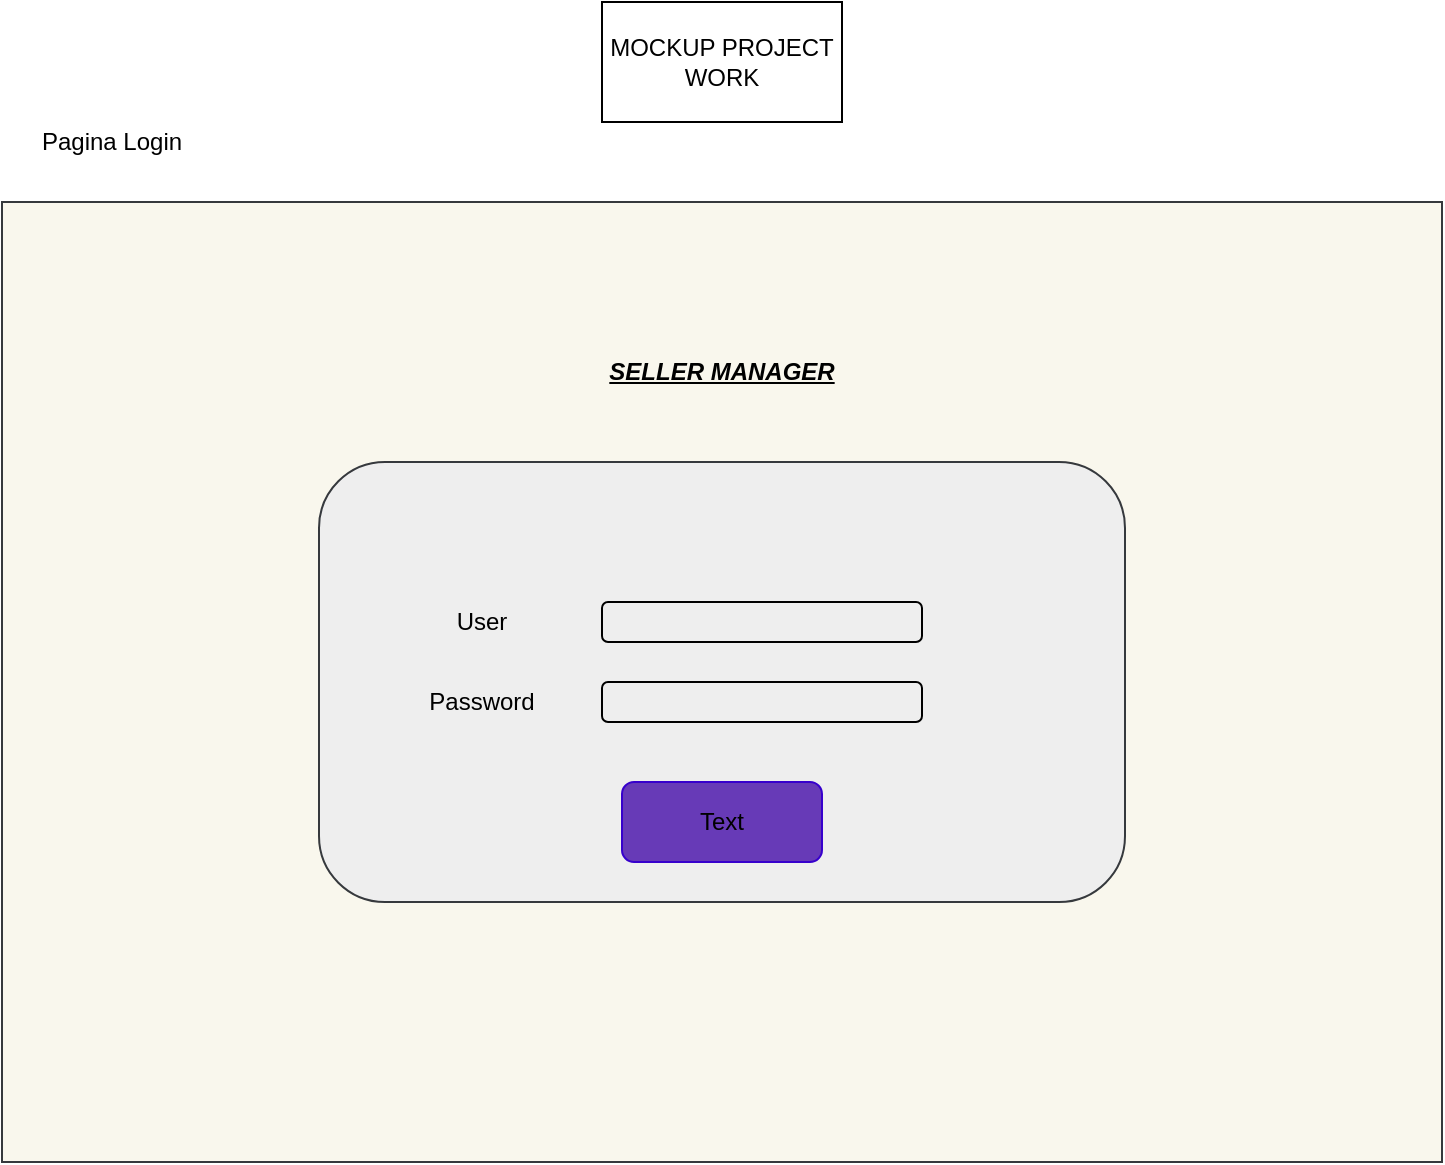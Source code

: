 <mxfile>
    <diagram id="YPqWnfyRoRXlLRTZDnB8" name="Login Page">
        <mxGraphModel dx="1028" dy="575" grid="1" gridSize="10" guides="1" tooltips="1" connect="1" arrows="1" fold="1" page="1" pageScale="1" pageWidth="827" pageHeight="1169" math="0" shadow="0">
            <root>
                <mxCell id="0"/>
                <mxCell id="1" parent="0"/>
                <mxCell id="VjneLrCZCu02enSG__NV-1" value="MOCKUP PROJECT WORK" style="rounded=0;whiteSpace=wrap;html=1;" parent="1" vertex="1">
                    <mxGeometry x="380" y="20" width="120" height="60" as="geometry"/>
                </mxCell>
                <mxCell id="2" value="" style="rounded=0;whiteSpace=wrap;html=1;fillColor=#f9f7ed;strokeColor=#36393d;" vertex="1" parent="1">
                    <mxGeometry x="80" y="120" width="720" height="480" as="geometry"/>
                </mxCell>
                <mxCell id="3" value="Pagina Login" style="text;html=1;strokeColor=none;fillColor=none;align=center;verticalAlign=middle;whiteSpace=wrap;rounded=0;" vertex="1" parent="1">
                    <mxGeometry x="80" y="80" width="110" height="20" as="geometry"/>
                </mxCell>
                <mxCell id="5" value="" style="rounded=1;whiteSpace=wrap;html=1;fillColor=#eeeeee;strokeColor=#36393d;" vertex="1" parent="1">
                    <mxGeometry x="238.5" y="250" width="403" height="220" as="geometry"/>
                </mxCell>
                <mxCell id="6" value="&lt;font color=&quot;#000000&quot;&gt;User&lt;/font&gt;" style="text;html=1;strokeColor=none;fillColor=none;align=center;verticalAlign=middle;whiteSpace=wrap;rounded=0;" vertex="1" parent="1">
                    <mxGeometry x="300" y="320" width="40" height="20" as="geometry"/>
                </mxCell>
                <mxCell id="7" value="&lt;font color=&quot;#000000&quot;&gt;Password&lt;/font&gt;" style="text;html=1;strokeColor=none;fillColor=none;align=center;verticalAlign=middle;whiteSpace=wrap;rounded=0;" vertex="1" parent="1">
                    <mxGeometry x="300" y="360" width="40" height="20" as="geometry"/>
                </mxCell>
                <mxCell id="8" value="" style="rounded=1;whiteSpace=wrap;html=1;fillColor=none;strokeColor=#000000;" vertex="1" parent="1">
                    <mxGeometry x="380" y="320" width="160" height="20" as="geometry"/>
                </mxCell>
                <mxCell id="9" value="" style="rounded=1;whiteSpace=wrap;html=1;fillColor=none;strokeColor=#000000;" vertex="1" parent="1">
                    <mxGeometry x="380" y="360" width="160" height="20" as="geometry"/>
                </mxCell>
                <mxCell id="12" value="" style="rounded=1;whiteSpace=wrap;html=1;fontColor=#ffffff;strokeColor=#3700CC;fillColor=#673ab7;" vertex="1" parent="1">
                    <mxGeometry x="390" y="410" width="100" height="40" as="geometry"/>
                </mxCell>
                <mxCell id="13" value="Text" style="text;html=1;strokeColor=none;align=center;verticalAlign=middle;whiteSpace=wrap;rounded=0;" vertex="1" parent="1">
                    <mxGeometry x="420" y="420" width="40" height="20" as="geometry"/>
                </mxCell>
                <mxCell id="14" value="&lt;font color=&quot;#000000&quot;&gt;SELLER MANAGER&lt;/font&gt;" style="text;html=1;align=center;verticalAlign=middle;whiteSpace=wrap;rounded=0;fontStyle=7" vertex="1" parent="1">
                    <mxGeometry x="362" y="180" width="156" height="50" as="geometry"/>
                </mxCell>
            </root>
        </mxGraphModel>
    </diagram>
    <diagram id="xMSeiBqnO-lB_xV9flw-" name="Orders">
        <mxGraphModel dx="1028" dy="575" grid="1" gridSize="10" guides="1" tooltips="1" connect="1" arrows="1" fold="1" page="1" pageScale="1" pageWidth="827" pageHeight="1169" math="0" shadow="0">
            <root>
                <mxCell id="YQB_zHDZ6jSN0RYZfsaA-0"/>
                <mxCell id="YQB_zHDZ6jSN0RYZfsaA-1" parent="YQB_zHDZ6jSN0RYZfsaA-0"/>
                <mxCell id="tujkHT3OPfZL1noUaYjn-0" value="MOCKUP PROJECT WORK" style="rounded=0;whiteSpace=wrap;html=1;" vertex="1" parent="YQB_zHDZ6jSN0RYZfsaA-1">
                    <mxGeometry x="380" y="20" width="120" height="60" as="geometry"/>
                </mxCell>
                <mxCell id="tujkHT3OPfZL1noUaYjn-1" value="" style="rounded=0;whiteSpace=wrap;html=1;fillColor=#f9f7ed;strokeColor=#36393d;" vertex="1" parent="YQB_zHDZ6jSN0RYZfsaA-1">
                    <mxGeometry x="80" y="120" width="720" height="480" as="geometry"/>
                </mxCell>
                <mxCell id="tujkHT3OPfZL1noUaYjn-2" value="Home" style="text;html=1;strokeColor=none;fillColor=none;align=center;verticalAlign=middle;whiteSpace=wrap;rounded=0;" vertex="1" parent="YQB_zHDZ6jSN0RYZfsaA-1">
                    <mxGeometry x="80" y="80" width="110" height="20" as="geometry"/>
                </mxCell>
                <mxCell id="tujkHT3OPfZL1noUaYjn-4" value="" style="rounded=0;whiteSpace=wrap;html=1;strokeColor=#f0f0f0;fontColor=#673AB7;fillColor=#673AB7;fontStyle=1" vertex="1" parent="YQB_zHDZ6jSN0RYZfsaA-1">
                    <mxGeometry x="80" y="120" width="720" height="60" as="geometry"/>
                </mxCell>
                <mxCell id="tujkHT3OPfZL1noUaYjn-9" value="Prodotti" style="text;html=1;strokeColor=none;fillColor=none;align=center;verticalAlign=middle;whiteSpace=wrap;rounded=0;fontColor=#FFFFFF;" vertex="1" parent="YQB_zHDZ6jSN0RYZfsaA-1">
                    <mxGeometry x="230" y="140" width="40" height="20" as="geometry"/>
                </mxCell>
                <mxCell id="tujkHT3OPfZL1noUaYjn-10" value="Ordini" style="text;html=1;fillColor=none;align=center;verticalAlign=top;whiteSpace=wrap;rounded=0;fontColor=#FFFFFF;" vertex="1" parent="YQB_zHDZ6jSN0RYZfsaA-1">
                    <mxGeometry x="115" y="140" width="40" height="20" as="geometry"/>
                </mxCell>
                <mxCell id="tujkHT3OPfZL1noUaYjn-13" value="Analisi Vendite" style="text;html=1;strokeColor=none;fillColor=none;align=center;verticalAlign=middle;whiteSpace=wrap;rounded=0;fontColor=#FFFFFF;" vertex="1" parent="YQB_zHDZ6jSN0RYZfsaA-1">
                    <mxGeometry x="314" y="140" width="100" height="20" as="geometry"/>
                </mxCell>
                <mxCell id="62RIO3Nur9uOPd1IdWnP-0" value="Ordini" style="text;html=1;strokeColor=none;fillColor=none;align=center;verticalAlign=middle;whiteSpace=wrap;rounded=0;fontSize=15;fontColor=#000000;" vertex="1" parent="YQB_zHDZ6jSN0RYZfsaA-1">
                    <mxGeometry x="140" y="190" width="40" height="20" as="geometry"/>
                </mxCell>
                <mxCell id="Jl-4ipr9ynpiLrEb6ug1-0" value="Acquisti" style="text;html=1;strokeColor=none;fillColor=none;align=center;verticalAlign=middle;whiteSpace=wrap;rounded=0;fontSize=15;fontColor=#FFFFFF;" vertex="1" parent="YQB_zHDZ6jSN0RYZfsaA-1">
                    <mxGeometry x="460" y="140" width="40" height="20" as="geometry"/>
                </mxCell>
                <mxCell id="wb-dWVz2PSro0mz4LsEC-0" value="" style="rounded=1;whiteSpace=wrap;html=1;strokeColor=#000000;strokeWidth=1;fillColor=#FFFFFF;fontSize=15;fontColor=#FFFFFF;" vertex="1" parent="YQB_zHDZ6jSN0RYZfsaA-1">
                    <mxGeometry x="130" y="250" width="630" height="80" as="geometry"/>
                </mxCell>
                <mxCell id="wb-dWVz2PSro0mz4LsEC-1" value="" style="rounded=0;whiteSpace=wrap;html=1;strokeColor=#000000;strokeWidth=1;fillColor=#FFFFFF;fontSize=15;fontColor=#FFFFFF;" vertex="1" parent="YQB_zHDZ6jSN0RYZfsaA-1">
                    <mxGeometry x="140" y="260" width="100" height="60" as="geometry"/>
                </mxCell>
                <mxCell id="wb-dWVz2PSro0mz4LsEC-2" value="" style="rounded=0;whiteSpace=wrap;html=1;strokeColor=#000000;strokeWidth=1;fillColor=#FFFFFF;fontSize=15;fontColor=#FFFFFF;" vertex="1" parent="YQB_zHDZ6jSN0RYZfsaA-1">
                    <mxGeometry x="260" y="260" width="400" height="60" as="geometry"/>
                </mxCell>
                <mxCell id="wb-dWVz2PSro0mz4LsEC-3" value="" style="rounded=0;whiteSpace=wrap;html=1;strokeColor=#000000;strokeWidth=1;fillColor=#FFFFFF;fontSize=15;fontColor=#FFFFFF;" vertex="1" parent="YQB_zHDZ6jSN0RYZfsaA-1">
                    <mxGeometry x="670" y="275" width="30" height="30" as="geometry"/>
                </mxCell>
                <mxCell id="wb-dWVz2PSro0mz4LsEC-4" value="" style="rounded=0;whiteSpace=wrap;html=1;strokeColor=#000000;strokeWidth=1;fillColor=#FFFFFF;fontSize=15;fontColor=#FFFFFF;" vertex="1" parent="YQB_zHDZ6jSN0RYZfsaA-1">
                    <mxGeometry x="710" y="270" width="50" height="40" as="geometry"/>
                </mxCell>
                <mxCell id="wb-dWVz2PSro0mz4LsEC-5" value="" style="rounded=1;whiteSpace=wrap;html=1;strokeColor=#000000;strokeWidth=1;fillColor=#FFFFFF;fontSize=15;fontColor=#FFFFFF;" vertex="1" parent="YQB_zHDZ6jSN0RYZfsaA-1">
                    <mxGeometry x="130" y="350" width="630" height="80" as="geometry"/>
                </mxCell>
                <mxCell id="wb-dWVz2PSro0mz4LsEC-6" value="" style="rounded=0;whiteSpace=wrap;html=1;strokeColor=#000000;strokeWidth=1;fillColor=#FFFFFF;fontSize=15;fontColor=#FFFFFF;" vertex="1" parent="YQB_zHDZ6jSN0RYZfsaA-1">
                    <mxGeometry x="140" y="360" width="100" height="60" as="geometry"/>
                </mxCell>
                <mxCell id="wb-dWVz2PSro0mz4LsEC-7" value="" style="rounded=0;whiteSpace=wrap;html=1;strokeColor=#000000;strokeWidth=1;fillColor=#FFFFFF;fontSize=15;fontColor=#FFFFFF;" vertex="1" parent="YQB_zHDZ6jSN0RYZfsaA-1">
                    <mxGeometry x="260" y="360" width="400" height="60" as="geometry"/>
                </mxCell>
                <mxCell id="wb-dWVz2PSro0mz4LsEC-8" value="" style="rounded=0;whiteSpace=wrap;html=1;strokeColor=#000000;strokeWidth=1;fillColor=#FFFFFF;fontSize=15;fontColor=#FFFFFF;" vertex="1" parent="YQB_zHDZ6jSN0RYZfsaA-1">
                    <mxGeometry x="670" y="375" width="30" height="30" as="geometry"/>
                </mxCell>
                <mxCell id="wb-dWVz2PSro0mz4LsEC-9" value="" style="rounded=0;whiteSpace=wrap;html=1;strokeColor=#000000;strokeWidth=1;fillColor=#FFFFFF;fontSize=15;fontColor=#FFFFFF;" vertex="1" parent="YQB_zHDZ6jSN0RYZfsaA-1">
                    <mxGeometry x="710" y="370" width="50" height="40" as="geometry"/>
                </mxCell>
                <mxCell id="wb-dWVz2PSro0mz4LsEC-10" value="" style="rounded=1;whiteSpace=wrap;html=1;strokeColor=#000000;strokeWidth=1;fillColor=#FFFFFF;fontSize=15;fontColor=#FFFFFF;" vertex="1" parent="YQB_zHDZ6jSN0RYZfsaA-1">
                    <mxGeometry x="130" y="450" width="630" height="80" as="geometry"/>
                </mxCell>
                <mxCell id="wb-dWVz2PSro0mz4LsEC-11" value="" style="rounded=0;whiteSpace=wrap;html=1;strokeColor=#000000;strokeWidth=1;fillColor=#FFFFFF;fontSize=15;fontColor=#FFFFFF;" vertex="1" parent="YQB_zHDZ6jSN0RYZfsaA-1">
                    <mxGeometry x="140" y="460" width="100" height="60" as="geometry"/>
                </mxCell>
                <mxCell id="wb-dWVz2PSro0mz4LsEC-12" value="" style="rounded=0;whiteSpace=wrap;html=1;strokeColor=#000000;strokeWidth=1;fillColor=#FFFFFF;fontSize=15;fontColor=#FFFFFF;" vertex="1" parent="YQB_zHDZ6jSN0RYZfsaA-1">
                    <mxGeometry x="260" y="460" width="400" height="60" as="geometry"/>
                </mxCell>
                <mxCell id="wb-dWVz2PSro0mz4LsEC-13" value="" style="rounded=0;whiteSpace=wrap;html=1;strokeColor=#000000;strokeWidth=1;fillColor=#FFFFFF;fontSize=15;fontColor=#FFFFFF;" vertex="1" parent="YQB_zHDZ6jSN0RYZfsaA-1">
                    <mxGeometry x="670" y="475" width="30" height="30" as="geometry"/>
                </mxCell>
                <mxCell id="wb-dWVz2PSro0mz4LsEC-14" value="" style="rounded=0;whiteSpace=wrap;html=1;strokeColor=#000000;strokeWidth=1;fillColor=#FFFFFF;fontSize=15;fontColor=#FFFFFF;" vertex="1" parent="YQB_zHDZ6jSN0RYZfsaA-1">
                    <mxGeometry x="710" y="470" width="50" height="40" as="geometry"/>
                </mxCell>
                <mxCell id="wb-dWVz2PSro0mz4LsEC-15" value="" style="ellipse;whiteSpace=wrap;html=1;aspect=fixed;rounded=1;strokeColor=#000000;strokeWidth=1;fillColor=#FFFFFF;fontSize=15;fontColor=#FFFFFF;" vertex="1" parent="YQB_zHDZ6jSN0RYZfsaA-1">
                    <mxGeometry x="700" y="190" width="50" height="50" as="geometry"/>
                </mxCell>
            </root>
        </mxGraphModel>
    </diagram>
    <diagram id="C6eaeyRi4300pCdC3TYv" name="Order Details">
        <mxGraphModel dx="1028" dy="575" grid="1" gridSize="10" guides="1" tooltips="1" connect="1" arrows="1" fold="1" page="1" pageScale="1" pageWidth="827" pageHeight="1169" math="0" shadow="0">
            <root>
                <mxCell id="rS0XbJlcpZiCSYsyca3n-0"/>
                <mxCell id="rS0XbJlcpZiCSYsyca3n-1" parent="rS0XbJlcpZiCSYsyca3n-0"/>
                <mxCell id="aeKsNQ8VIRNYzkc3TuZh-0" value="MOCKUP PROJECT WORK" style="rounded=0;whiteSpace=wrap;html=1;" parent="rS0XbJlcpZiCSYsyca3n-1" vertex="1">
                    <mxGeometry x="380" y="20" width="120" height="60" as="geometry"/>
                </mxCell>
                <mxCell id="aeKsNQ8VIRNYzkc3TuZh-1" value="" style="rounded=0;whiteSpace=wrap;html=1;fillColor=#f9f7ed;strokeColor=#36393d;" parent="rS0XbJlcpZiCSYsyca3n-1" vertex="1">
                    <mxGeometry x="80" y="120" width="720" height="480" as="geometry"/>
                </mxCell>
                <mxCell id="aeKsNQ8VIRNYzkc3TuZh-2" value="Home" style="text;html=1;strokeColor=none;fillColor=none;align=center;verticalAlign=middle;whiteSpace=wrap;rounded=0;" parent="rS0XbJlcpZiCSYsyca3n-1" vertex="1">
                    <mxGeometry x="80" y="80" width="110" height="20" as="geometry"/>
                </mxCell>
                <mxCell id="aeKsNQ8VIRNYzkc3TuZh-3" value="" style="rounded=0;whiteSpace=wrap;html=1;strokeColor=#f0f0f0;fontColor=#673AB7;fillColor=#673AB7;" parent="rS0XbJlcpZiCSYsyca3n-1" vertex="1">
                    <mxGeometry x="80" y="120" width="720" height="60" as="geometry"/>
                </mxCell>
                <mxCell id="RR3niILWXn-Z5z7KTEB3-0" value="Prodotti" style="text;html=1;strokeColor=none;fillColor=none;align=center;verticalAlign=middle;whiteSpace=wrap;rounded=0;fontColor=#FFFFFF;" parent="rS0XbJlcpZiCSYsyca3n-1" vertex="1">
                    <mxGeometry x="200" y="140" width="40" height="20" as="geometry"/>
                </mxCell>
                <mxCell id="RR3niILWXn-Z5z7KTEB3-1" value="Ordini" style="text;html=1;strokeColor=none;fillColor=none;align=center;verticalAlign=middle;whiteSpace=wrap;rounded=0;fontColor=#FFFFFF;" parent="rS0XbJlcpZiCSYsyca3n-1" vertex="1">
                    <mxGeometry x="110" y="140" width="40" height="20" as="geometry"/>
                </mxCell>
                <mxCell id="RR3niILWXn-Z5z7KTEB3-2" value="Analisi Vendite" style="text;html=1;strokeColor=none;fillColor=none;align=center;verticalAlign=middle;whiteSpace=wrap;rounded=0;fontColor=#FFFFFF;" parent="rS0XbJlcpZiCSYsyca3n-1" vertex="1">
                    <mxGeometry x="290" y="140" width="100" height="20" as="geometry"/>
                </mxCell>
                <mxCell id="RR3niILWXn-Z5z7KTEB3-3" value="" style="rounded=1;whiteSpace=wrap;html=1;strokeColor=#f0f0f0;fontColor=#FFFFFF;fillColor=#673AB7;" parent="rS0XbJlcpZiCSYsyca3n-1" vertex="1">
                    <mxGeometry x="150" y="220" width="570" height="370" as="geometry"/>
                </mxCell>
                <mxCell id="RR3niILWXn-Z5z7KTEB3-4" value="Titolo" style="text;html=1;strokeColor=none;fillColor=none;align=center;verticalAlign=middle;whiteSpace=wrap;rounded=0;fontStyle=1;fontColor=#000000;fontSize=15;" parent="rS0XbJlcpZiCSYsyca3n-1" vertex="1">
                    <mxGeometry x="200" y="270" width="40" height="20" as="geometry"/>
                </mxCell>
                <mxCell id="RR3niILWXn-Z5z7KTEB3-6" value="Text" style="text;html=1;strokeColor=none;fillColor=none;align=center;verticalAlign=middle;whiteSpace=wrap;rounded=0;fontColor=#FFFFFF;" parent="rS0XbJlcpZiCSYsyca3n-1" vertex="1">
                    <mxGeometry x="200" y="340" width="40" height="20" as="geometry"/>
                </mxCell>
                <mxCell id="RR3niILWXn-Z5z7KTEB3-7" value="Text" style="text;html=1;strokeColor=none;fillColor=none;align=center;verticalAlign=middle;whiteSpace=wrap;rounded=0;fontColor=#FFFFFF;" parent="rS0XbJlcpZiCSYsyca3n-1" vertex="1">
                    <mxGeometry x="200" y="380" width="40" height="20" as="geometry"/>
                </mxCell>
                <mxCell id="RR3niILWXn-Z5z7KTEB3-8" value="Text" style="text;html=1;strokeColor=none;fillColor=none;align=center;verticalAlign=middle;whiteSpace=wrap;rounded=0;fontColor=#FFFFFF;" parent="rS0XbJlcpZiCSYsyca3n-1" vertex="1">
                    <mxGeometry x="200" y="420" width="40" height="20" as="geometry"/>
                </mxCell>
                <mxCell id="RR3niILWXn-Z5z7KTEB3-9" value="Text" style="text;html=1;strokeColor=none;fillColor=none;align=center;verticalAlign=middle;whiteSpace=wrap;rounded=0;fontColor=#FFFFFF;" parent="rS0XbJlcpZiCSYsyca3n-1" vertex="1">
                    <mxGeometry x="200" y="460" width="40" height="20" as="geometry"/>
                </mxCell>
                <mxCell id="RR3niILWXn-Z5z7KTEB3-10" value="Text" style="text;html=1;strokeColor=none;fillColor=none;align=center;verticalAlign=middle;whiteSpace=wrap;rounded=0;fontColor=#FFFFFF;" parent="rS0XbJlcpZiCSYsyca3n-1" vertex="1">
                    <mxGeometry x="200" y="490" width="40" height="20" as="geometry"/>
                </mxCell>
                <mxCell id="RR3niILWXn-Z5z7KTEB3-11" value="Text" style="text;html=1;strokeColor=none;fillColor=none;align=center;verticalAlign=middle;whiteSpace=wrap;rounded=0;fontColor=#FFFFFF;" parent="rS0XbJlcpZiCSYsyca3n-1" vertex="1">
                    <mxGeometry x="200" y="530" width="40" height="20" as="geometry"/>
                </mxCell>
                <mxCell id="RR3niILWXn-Z5z7KTEB3-23" value="Minecraft" style="text;html=1;strokeColor=none;fillColor=none;align=center;verticalAlign=middle;whiteSpace=wrap;rounded=0;fontColor=#FFFFFF;" parent="rS0XbJlcpZiCSYsyca3n-1" vertex="1">
                    <mxGeometry x="276" y="270" width="40" height="20" as="geometry"/>
                </mxCell>
                <mxCell id="RR3niILWXn-Z5z7KTEB3-26" value="Titolo" style="text;html=1;strokeColor=none;fillColor=none;align=center;verticalAlign=middle;whiteSpace=wrap;rounded=0;fontStyle=1;fontColor=#000000;fontSize=15;" parent="rS0XbJlcpZiCSYsyca3n-1" vertex="1">
                    <mxGeometry x="200" y="300" width="40" height="20" as="geometry"/>
                </mxCell>
                <mxCell id="RR3niILWXn-Z5z7KTEB3-27" value="Minecraft" style="text;html=1;strokeColor=none;fillColor=none;align=center;verticalAlign=middle;whiteSpace=wrap;rounded=0;fontColor=#FFFFFF;" parent="rS0XbJlcpZiCSYsyca3n-1" vertex="1">
                    <mxGeometry x="276" y="300" width="40" height="20" as="geometry"/>
                </mxCell>
                <mxCell id="vJ_n_0t8b7f0EAKTTQ2m-0" value="Acquisti" style="text;html=1;strokeColor=none;fillColor=none;align=center;verticalAlign=middle;whiteSpace=wrap;rounded=0;fontSize=15;fontColor=#FFFFFF;" vertex="1" parent="rS0XbJlcpZiCSYsyca3n-1">
                    <mxGeometry x="420" y="140" width="40" height="20" as="geometry"/>
                </mxCell>
            </root>
        </mxGraphModel>
    </diagram>
    <diagram id="CG6ndKe33yqp9AQ8dNk6" name="Prodotti">
        <mxGraphModel dx="1028" dy="575" grid="1" gridSize="10" guides="1" tooltips="1" connect="1" arrows="1" fold="1" page="1" pageScale="1" pageWidth="827" pageHeight="1169" math="0" shadow="0">
            <root>
                <mxCell id="g6Q3F1gcuBbFoPmyik7O-0"/>
                <mxCell id="g6Q3F1gcuBbFoPmyik7O-1" parent="g6Q3F1gcuBbFoPmyik7O-0"/>
                <mxCell id="d_W5E2UUWsm4wyzyjXwF-0" value="MOCKUP PROJECT WORK" style="rounded=0;whiteSpace=wrap;html=1;" vertex="1" parent="g6Q3F1gcuBbFoPmyik7O-1">
                    <mxGeometry x="380" y="20" width="120" height="60" as="geometry"/>
                </mxCell>
                <mxCell id="d_W5E2UUWsm4wyzyjXwF-1" value="" style="rounded=0;whiteSpace=wrap;html=1;fillColor=#f9f7ed;strokeColor=#36393d;" vertex="1" parent="g6Q3F1gcuBbFoPmyik7O-1">
                    <mxGeometry x="80" y="120" width="720" height="480" as="geometry"/>
                </mxCell>
                <mxCell id="d_W5E2UUWsm4wyzyjXwF-2" value="Home" style="text;html=1;strokeColor=none;fillColor=none;align=center;verticalAlign=middle;whiteSpace=wrap;rounded=0;" vertex="1" parent="g6Q3F1gcuBbFoPmyik7O-1">
                    <mxGeometry x="80" y="80" width="110" height="20" as="geometry"/>
                </mxCell>
                <mxCell id="d_W5E2UUWsm4wyzyjXwF-3" value="" style="rounded=0;whiteSpace=wrap;html=1;strokeColor=#f0f0f0;fontColor=#673AB7;fillColor=#673AB7;" vertex="1" parent="g6Q3F1gcuBbFoPmyik7O-1">
                    <mxGeometry x="80" y="120" width="720" height="60" as="geometry"/>
                </mxCell>
                <mxCell id="d_W5E2UUWsm4wyzyjXwF-4" value="Prodotti" style="text;html=1;strokeColor=none;fillColor=none;align=center;verticalAlign=middle;whiteSpace=wrap;rounded=0;fontColor=#FFFFFF;" vertex="1" parent="g6Q3F1gcuBbFoPmyik7O-1">
                    <mxGeometry x="230" y="140" width="40" height="20" as="geometry"/>
                </mxCell>
                <mxCell id="d_W5E2UUWsm4wyzyjXwF-5" value="Ordini" style="text;html=1;fillColor=none;align=center;verticalAlign=top;whiteSpace=wrap;rounded=0;fontColor=#FFFFFF;" vertex="1" parent="g6Q3F1gcuBbFoPmyik7O-1">
                    <mxGeometry x="115" y="140" width="40" height="20" as="geometry"/>
                </mxCell>
                <mxCell id="d_W5E2UUWsm4wyzyjXwF-6" value="Analisi Vendite" style="text;html=1;strokeColor=none;fillColor=none;align=center;verticalAlign=middle;whiteSpace=wrap;rounded=0;fontColor=#FFFFFF;" vertex="1" parent="g6Q3F1gcuBbFoPmyik7O-1">
                    <mxGeometry x="314" y="140" width="100" height="20" as="geometry"/>
                </mxCell>
                <mxCell id="d_W5E2UUWsm4wyzyjXwF-8" value="Prodotti" style="text;html=1;strokeColor=none;fillColor=none;align=center;verticalAlign=middle;whiteSpace=wrap;rounded=0;fontSize=15;fontColor=#000000;" vertex="1" parent="g6Q3F1gcuBbFoPmyik7O-1">
                    <mxGeometry x="130" y="190" width="40" height="20" as="geometry"/>
                </mxCell>
                <mxCell id="WYslUCnJUda9UXHVrQ-Z-0" value="Acquisti" style="text;html=1;strokeColor=none;fillColor=none;align=center;verticalAlign=middle;whiteSpace=wrap;rounded=0;fontSize=15;fontColor=#FFFFFF;" vertex="1" parent="g6Q3F1gcuBbFoPmyik7O-1">
                    <mxGeometry x="460" y="140" width="40" height="20" as="geometry"/>
                </mxCell>
                <mxCell id="a0Ysjo8Y86n8SIsCz47K-0" value="" style="rounded=1;whiteSpace=wrap;html=1;strokeColor=#000000;strokeWidth=1;fillColor=#FFFFFF;fontSize=15;fontColor=#FFFFFF;" vertex="1" parent="g6Q3F1gcuBbFoPmyik7O-1">
                    <mxGeometry x="130" y="250" width="630" height="80" as="geometry"/>
                </mxCell>
                <mxCell id="a0Ysjo8Y86n8SIsCz47K-1" value="" style="rounded=0;whiteSpace=wrap;html=1;strokeColor=#000000;strokeWidth=1;fillColor=#FFFFFF;fontSize=15;fontColor=#FFFFFF;" vertex="1" parent="g6Q3F1gcuBbFoPmyik7O-1">
                    <mxGeometry x="140" y="260" width="100" height="60" as="geometry"/>
                </mxCell>
                <mxCell id="a0Ysjo8Y86n8SIsCz47K-2" value="" style="rounded=0;whiteSpace=wrap;html=1;strokeColor=#000000;strokeWidth=1;fillColor=#FFFFFF;fontSize=15;fontColor=#FFFFFF;" vertex="1" parent="g6Q3F1gcuBbFoPmyik7O-1">
                    <mxGeometry x="260" y="260" width="400" height="60" as="geometry"/>
                </mxCell>
                <mxCell id="a0Ysjo8Y86n8SIsCz47K-3" value="" style="rounded=0;whiteSpace=wrap;html=1;strokeColor=#000000;strokeWidth=1;fillColor=#FFFFFF;fontSize=15;fontColor=#FFFFFF;" vertex="1" parent="g6Q3F1gcuBbFoPmyik7O-1">
                    <mxGeometry x="670" y="275" width="30" height="30" as="geometry"/>
                </mxCell>
                <mxCell id="a0Ysjo8Y86n8SIsCz47K-4" value="" style="rounded=0;whiteSpace=wrap;html=1;strokeColor=#000000;strokeWidth=1;fillColor=#FFFFFF;fontSize=15;fontColor=#FFFFFF;" vertex="1" parent="g6Q3F1gcuBbFoPmyik7O-1">
                    <mxGeometry x="710" y="270" width="50" height="40" as="geometry"/>
                </mxCell>
                <mxCell id="a0Ysjo8Y86n8SIsCz47K-5" value="" style="rounded=1;whiteSpace=wrap;html=1;strokeColor=#000000;strokeWidth=1;fillColor=#FFFFFF;fontSize=15;fontColor=#FFFFFF;" vertex="1" parent="g6Q3F1gcuBbFoPmyik7O-1">
                    <mxGeometry x="130" y="350" width="630" height="80" as="geometry"/>
                </mxCell>
                <mxCell id="a0Ysjo8Y86n8SIsCz47K-6" value="" style="rounded=0;whiteSpace=wrap;html=1;strokeColor=#000000;strokeWidth=1;fillColor=#FFFFFF;fontSize=15;fontColor=#FFFFFF;" vertex="1" parent="g6Q3F1gcuBbFoPmyik7O-1">
                    <mxGeometry x="140" y="360" width="100" height="60" as="geometry"/>
                </mxCell>
                <mxCell id="a0Ysjo8Y86n8SIsCz47K-7" value="" style="rounded=0;whiteSpace=wrap;html=1;strokeColor=#000000;strokeWidth=1;fillColor=#FFFFFF;fontSize=15;fontColor=#FFFFFF;" vertex="1" parent="g6Q3F1gcuBbFoPmyik7O-1">
                    <mxGeometry x="260" y="360" width="400" height="60" as="geometry"/>
                </mxCell>
                <mxCell id="a0Ysjo8Y86n8SIsCz47K-8" value="" style="rounded=0;whiteSpace=wrap;html=1;strokeColor=#000000;strokeWidth=1;fillColor=#FFFFFF;fontSize=15;fontColor=#FFFFFF;" vertex="1" parent="g6Q3F1gcuBbFoPmyik7O-1">
                    <mxGeometry x="670" y="375" width="30" height="30" as="geometry"/>
                </mxCell>
                <mxCell id="a0Ysjo8Y86n8SIsCz47K-9" value="" style="rounded=0;whiteSpace=wrap;html=1;strokeColor=#000000;strokeWidth=1;fillColor=#FFFFFF;fontSize=15;fontColor=#FFFFFF;" vertex="1" parent="g6Q3F1gcuBbFoPmyik7O-1">
                    <mxGeometry x="710" y="370" width="50" height="40" as="geometry"/>
                </mxCell>
                <mxCell id="a0Ysjo8Y86n8SIsCz47K-10" value="" style="rounded=1;whiteSpace=wrap;html=1;strokeColor=#000000;strokeWidth=1;fillColor=#FFFFFF;fontSize=15;fontColor=#FFFFFF;" vertex="1" parent="g6Q3F1gcuBbFoPmyik7O-1">
                    <mxGeometry x="130" y="450" width="630" height="80" as="geometry"/>
                </mxCell>
                <mxCell id="a0Ysjo8Y86n8SIsCz47K-11" value="" style="rounded=0;whiteSpace=wrap;html=1;strokeColor=#000000;strokeWidth=1;fillColor=#FFFFFF;fontSize=15;fontColor=#FFFFFF;" vertex="1" parent="g6Q3F1gcuBbFoPmyik7O-1">
                    <mxGeometry x="140" y="460" width="100" height="60" as="geometry"/>
                </mxCell>
                <mxCell id="a0Ysjo8Y86n8SIsCz47K-12" value="" style="rounded=0;whiteSpace=wrap;html=1;strokeColor=#000000;strokeWidth=1;fillColor=#FFFFFF;fontSize=15;fontColor=#FFFFFF;" vertex="1" parent="g6Q3F1gcuBbFoPmyik7O-1">
                    <mxGeometry x="260" y="460" width="400" height="60" as="geometry"/>
                </mxCell>
                <mxCell id="a0Ysjo8Y86n8SIsCz47K-13" value="" style="rounded=0;whiteSpace=wrap;html=1;strokeColor=#000000;strokeWidth=1;fillColor=#FFFFFF;fontSize=15;fontColor=#FFFFFF;" vertex="1" parent="g6Q3F1gcuBbFoPmyik7O-1">
                    <mxGeometry x="670" y="475" width="30" height="30" as="geometry"/>
                </mxCell>
                <mxCell id="a0Ysjo8Y86n8SIsCz47K-14" value="" style="rounded=0;whiteSpace=wrap;html=1;strokeColor=#000000;strokeWidth=1;fillColor=#FFFFFF;fontSize=15;fontColor=#FFFFFF;" vertex="1" parent="g6Q3F1gcuBbFoPmyik7O-1">
                    <mxGeometry x="710" y="470" width="50" height="40" as="geometry"/>
                </mxCell>
                <mxCell id="a0Ysjo8Y86n8SIsCz47K-15" value="" style="ellipse;whiteSpace=wrap;html=1;aspect=fixed;rounded=1;strokeColor=#000000;strokeWidth=1;fillColor=#FFFFFF;fontSize=15;fontColor=#FFFFFF;" vertex="1" parent="g6Q3F1gcuBbFoPmyik7O-1">
                    <mxGeometry x="700" y="190" width="50" height="50" as="geometry"/>
                </mxCell>
            </root>
        </mxGraphModel>
    </diagram>
    <diagram id="GoXSu1a6x64AI_dTiuim" name="dettaglio prodotto">
        <mxGraphModel dx="1028" dy="575" grid="1" gridSize="10" guides="1" tooltips="1" connect="1" arrows="1" fold="1" page="1" pageScale="1" pageWidth="827" pageHeight="1169" math="0" shadow="0">
            <root>
                <mxCell id="QG8y9z_dPU96cX-PUGEP-0"/>
                <mxCell id="QG8y9z_dPU96cX-PUGEP-1" parent="QG8y9z_dPU96cX-PUGEP-0"/>
                <mxCell id="OYnXL2ZsEPwnyOpzPUu5-0" value="MOCKUP PROJECT WORK" style="rounded=0;whiteSpace=wrap;html=1;" parent="QG8y9z_dPU96cX-PUGEP-1" vertex="1">
                    <mxGeometry x="380" y="20" width="120" height="60" as="geometry"/>
                </mxCell>
                <mxCell id="OYnXL2ZsEPwnyOpzPUu5-1" value="" style="rounded=0;whiteSpace=wrap;html=1;fillColor=#f9f7ed;strokeColor=#36393d;" parent="QG8y9z_dPU96cX-PUGEP-1" vertex="1">
                    <mxGeometry x="80" y="120" width="720" height="480" as="geometry"/>
                </mxCell>
                <mxCell id="OYnXL2ZsEPwnyOpzPUu5-2" value="Home" style="text;html=1;strokeColor=none;fillColor=none;align=center;verticalAlign=middle;whiteSpace=wrap;rounded=0;" parent="QG8y9z_dPU96cX-PUGEP-1" vertex="1">
                    <mxGeometry x="80" y="80" width="110" height="20" as="geometry"/>
                </mxCell>
                <mxCell id="OYnXL2ZsEPwnyOpzPUu5-3" value="" style="rounded=0;whiteSpace=wrap;html=1;strokeColor=#f0f0f0;fontColor=#673AB7;fillColor=#673AB7;" parent="QG8y9z_dPU96cX-PUGEP-1" vertex="1">
                    <mxGeometry x="80" y="120" width="720" height="60" as="geometry"/>
                </mxCell>
                <mxCell id="OYnXL2ZsEPwnyOpzPUu5-4" value="Prodotti" style="text;html=1;strokeColor=none;fillColor=none;align=center;verticalAlign=middle;whiteSpace=wrap;rounded=0;fontColor=#FFFFFF;" parent="QG8y9z_dPU96cX-PUGEP-1" vertex="1">
                    <mxGeometry x="200" y="140" width="40" height="20" as="geometry"/>
                </mxCell>
                <mxCell id="OYnXL2ZsEPwnyOpzPUu5-5" value="Ordini" style="text;html=1;strokeColor=none;fillColor=none;align=center;verticalAlign=middle;whiteSpace=wrap;rounded=0;fontColor=#FFFFFF;" parent="QG8y9z_dPU96cX-PUGEP-1" vertex="1">
                    <mxGeometry x="110" y="140" width="40" height="20" as="geometry"/>
                </mxCell>
                <mxCell id="OYnXL2ZsEPwnyOpzPUu5-6" value="Analisi Vendite" style="text;html=1;strokeColor=none;fillColor=none;align=center;verticalAlign=middle;whiteSpace=wrap;rounded=0;fontColor=#FFFFFF;" parent="QG8y9z_dPU96cX-PUGEP-1" vertex="1">
                    <mxGeometry x="290" y="140" width="100" height="20" as="geometry"/>
                </mxCell>
                <mxCell id="OYnXL2ZsEPwnyOpzPUu5-7" value="" style="rounded=1;whiteSpace=wrap;html=1;strokeColor=#f0f0f0;fontColor=#FFFFFF;fillColor=#673AB7;" parent="QG8y9z_dPU96cX-PUGEP-1" vertex="1">
                    <mxGeometry x="150" y="220" width="570" height="370" as="geometry"/>
                </mxCell>
                <mxCell id="OYnXL2ZsEPwnyOpzPUu5-8" value="Titolo" style="text;html=1;strokeColor=none;fillColor=none;align=center;verticalAlign=middle;whiteSpace=wrap;rounded=0;fontStyle=1;fontColor=#000000;fontSize=15;" parent="QG8y9z_dPU96cX-PUGEP-1" vertex="1">
                    <mxGeometry x="200" y="270" width="40" height="20" as="geometry"/>
                </mxCell>
                <mxCell id="OYnXL2ZsEPwnyOpzPUu5-9" value="Text" style="text;html=1;strokeColor=none;fillColor=none;align=center;verticalAlign=middle;whiteSpace=wrap;rounded=0;fontColor=#FFFFFF;" parent="QG8y9z_dPU96cX-PUGEP-1" vertex="1">
                    <mxGeometry x="200" y="340" width="40" height="20" as="geometry"/>
                </mxCell>
                <mxCell id="OYnXL2ZsEPwnyOpzPUu5-10" value="Text" style="text;html=1;strokeColor=none;fillColor=none;align=center;verticalAlign=middle;whiteSpace=wrap;rounded=0;fontColor=#FFFFFF;" parent="QG8y9z_dPU96cX-PUGEP-1" vertex="1">
                    <mxGeometry x="200" y="380" width="40" height="20" as="geometry"/>
                </mxCell>
                <mxCell id="OYnXL2ZsEPwnyOpzPUu5-11" value="Text" style="text;html=1;strokeColor=none;fillColor=none;align=center;verticalAlign=middle;whiteSpace=wrap;rounded=0;fontColor=#FFFFFF;" parent="QG8y9z_dPU96cX-PUGEP-1" vertex="1">
                    <mxGeometry x="200" y="420" width="40" height="20" as="geometry"/>
                </mxCell>
                <mxCell id="OYnXL2ZsEPwnyOpzPUu5-12" value="Text" style="text;html=1;strokeColor=none;fillColor=none;align=center;verticalAlign=middle;whiteSpace=wrap;rounded=0;fontColor=#FFFFFF;" parent="QG8y9z_dPU96cX-PUGEP-1" vertex="1">
                    <mxGeometry x="200" y="460" width="40" height="20" as="geometry"/>
                </mxCell>
                <mxCell id="OYnXL2ZsEPwnyOpzPUu5-13" value="Text" style="text;html=1;strokeColor=none;fillColor=none;align=center;verticalAlign=middle;whiteSpace=wrap;rounded=0;fontColor=#FFFFFF;" parent="QG8y9z_dPU96cX-PUGEP-1" vertex="1">
                    <mxGeometry x="200" y="490" width="40" height="20" as="geometry"/>
                </mxCell>
                <mxCell id="OYnXL2ZsEPwnyOpzPUu5-14" value="Text" style="text;html=1;strokeColor=none;fillColor=none;align=center;verticalAlign=middle;whiteSpace=wrap;rounded=0;fontColor=#FFFFFF;" parent="QG8y9z_dPU96cX-PUGEP-1" vertex="1">
                    <mxGeometry x="200" y="530" width="40" height="20" as="geometry"/>
                </mxCell>
                <mxCell id="OYnXL2ZsEPwnyOpzPUu5-15" value="Minecraft" style="text;html=1;strokeColor=none;fillColor=none;align=center;verticalAlign=middle;whiteSpace=wrap;rounded=0;fontColor=#FFFFFF;" parent="QG8y9z_dPU96cX-PUGEP-1" vertex="1">
                    <mxGeometry x="276" y="270" width="40" height="20" as="geometry"/>
                </mxCell>
                <mxCell id="OYnXL2ZsEPwnyOpzPUu5-16" value="Titolo" style="text;html=1;strokeColor=none;fillColor=none;align=center;verticalAlign=middle;whiteSpace=wrap;rounded=0;fontStyle=1;fontColor=#000000;fontSize=15;" parent="QG8y9z_dPU96cX-PUGEP-1" vertex="1">
                    <mxGeometry x="200" y="300" width="40" height="20" as="geometry"/>
                </mxCell>
                <mxCell id="OYnXL2ZsEPwnyOpzPUu5-17" value="Minecraft" style="text;html=1;strokeColor=none;fillColor=none;align=center;verticalAlign=middle;whiteSpace=wrap;rounded=0;fontColor=#FFFFFF;" parent="QG8y9z_dPU96cX-PUGEP-1" vertex="1">
                    <mxGeometry x="276" y="300" width="40" height="20" as="geometry"/>
                </mxCell>
                <mxCell id="n5x877ALl_SzPiiVtZNY-0" value="Acquisti" style="text;html=1;strokeColor=none;fillColor=none;align=center;verticalAlign=middle;whiteSpace=wrap;rounded=0;fontSize=15;fontColor=#FFFFFF;" vertex="1" parent="QG8y9z_dPU96cX-PUGEP-1">
                    <mxGeometry x="414" y="140" width="40" height="20" as="geometry"/>
                </mxCell>
            </root>
        </mxGraphModel>
    </diagram>
    <diagram id="ThO0DIMFshEx7-4xoXj9" name="Analisi vendite">
        <mxGraphModel dx="1028" dy="575" grid="1" gridSize="10" guides="1" tooltips="1" connect="1" arrows="1" fold="1" page="1" pageScale="1" pageWidth="827" pageHeight="1169" math="0" shadow="0">
            <root>
                <mxCell id="O29oGcqYQHnfjBe5CFRu-0"/>
                <mxCell id="O29oGcqYQHnfjBe5CFRu-1" parent="O29oGcqYQHnfjBe5CFRu-0"/>
                <mxCell id="3KuM1ddZgPAsFoevllNm-0" value="MOCKUP PROJECT WORK" style="rounded=0;whiteSpace=wrap;html=1;" parent="O29oGcqYQHnfjBe5CFRu-1" vertex="1">
                    <mxGeometry x="380" y="20" width="120" height="60" as="geometry"/>
                </mxCell>
                <mxCell id="3KuM1ddZgPAsFoevllNm-1" value="" style="rounded=0;whiteSpace=wrap;html=1;fillColor=#f9f7ed;strokeColor=#36393d;" parent="O29oGcqYQHnfjBe5CFRu-1" vertex="1">
                    <mxGeometry x="80" y="120" width="720" height="480" as="geometry"/>
                </mxCell>
                <mxCell id="3KuM1ddZgPAsFoevllNm-2" value="Analisi vendite&lt;br&gt;" style="text;html=1;strokeColor=none;fillColor=none;align=center;verticalAlign=middle;whiteSpace=wrap;rounded=0;" parent="O29oGcqYQHnfjBe5CFRu-1" vertex="1">
                    <mxGeometry x="70" y="80" width="110" height="20" as="geometry"/>
                </mxCell>
                <mxCell id="3KuM1ddZgPAsFoevllNm-3" value="" style="rounded=0;whiteSpace=wrap;html=1;strokeColor=#f0f0f0;fontColor=#673AB7;fillColor=#673AB7;" parent="O29oGcqYQHnfjBe5CFRu-1" vertex="1">
                    <mxGeometry x="80" y="120" width="720" height="60" as="geometry"/>
                </mxCell>
                <mxCell id="3KuM1ddZgPAsFoevllNm-4" value="Prodotti" style="text;html=1;strokeColor=none;fillColor=none;align=center;verticalAlign=middle;whiteSpace=wrap;rounded=0;fontColor=#FFFFFF;" parent="O29oGcqYQHnfjBe5CFRu-1" vertex="1">
                    <mxGeometry x="200" y="140" width="40" height="20" as="geometry"/>
                </mxCell>
                <mxCell id="3KuM1ddZgPAsFoevllNm-5" value="Ordini" style="text;html=1;strokeColor=none;fillColor=none;align=center;verticalAlign=middle;whiteSpace=wrap;rounded=0;fontColor=#FFFFFF;" parent="O29oGcqYQHnfjBe5CFRu-1" vertex="1">
                    <mxGeometry x="110" y="140" width="40" height="20" as="geometry"/>
                </mxCell>
                <mxCell id="3KuM1ddZgPAsFoevllNm-6" value="Analisi Vendite" style="text;html=1;strokeColor=none;fillColor=none;align=center;verticalAlign=middle;whiteSpace=wrap;rounded=0;fontColor=#FFFFFF;" parent="O29oGcqYQHnfjBe5CFRu-1" vertex="1">
                    <mxGeometry x="290" y="140" width="100" height="20" as="geometry"/>
                </mxCell>
                <mxCell id="3KuM1ddZgPAsFoevllNm-21" value="Titolo grafico" style="text;html=1;strokeColor=none;fillColor=none;align=center;verticalAlign=middle;whiteSpace=wrap;rounded=0;fontSize=15;fontColor=#000000;" parent="O29oGcqYQHnfjBe5CFRu-1" vertex="1">
                    <mxGeometry x="130" y="220" width="90" height="20" as="geometry"/>
                </mxCell>
                <mxCell id="3KuM1ddZgPAsFoevllNm-22" value="" style="rounded=0;whiteSpace=wrap;html=1;strokeWidth=1;fontSize=15;fontColor=#000000;fillColor=#FFFFFF;strokeColor=#000000;" parent="O29oGcqYQHnfjBe5CFRu-1" vertex="1">
                    <mxGeometry x="140" y="260" width="600" height="230" as="geometry"/>
                </mxCell>
                <mxCell id="3KuM1ddZgPAsFoevllNm-23" value="grafico a linee" style="text;html=1;strokeColor=none;fillColor=none;align=center;verticalAlign=middle;whiteSpace=wrap;rounded=0;fontSize=15;fontColor=#000000;" parent="O29oGcqYQHnfjBe5CFRu-1" vertex="1">
                    <mxGeometry x="390" y="370" width="40" height="20" as="geometry"/>
                </mxCell>
                <mxCell id="3KuM1ddZgPAsFoevllNm-25" value="V" style="text;html=1;strokeColor=none;fillColor=none;align=center;verticalAlign=middle;whiteSpace=wrap;rounded=0;fontSize=15;fontColor=#000000;" parent="O29oGcqYQHnfjBe5CFRu-1" vertex="1">
                    <mxGeometry x="700" y="220" width="40" height="20" as="geometry"/>
                </mxCell>
                <mxCell id="wrDlapM6sJ_T0f10oZX0-0" value="Acquisti" style="text;html=1;strokeColor=none;fillColor=none;align=center;verticalAlign=middle;whiteSpace=wrap;rounded=0;fontSize=15;fontColor=#FFFFFF;" vertex="1" parent="O29oGcqYQHnfjBe5CFRu-1">
                    <mxGeometry x="430" y="140" width="40" height="20" as="geometry"/>
                </mxCell>
            </root>
        </mxGraphModel>
    </diagram>
    <diagram id="6oaDAic116t05Olz2e2q" name="Acquisti">
        <mxGraphModel dx="1028" dy="575" grid="1" gridSize="10" guides="1" tooltips="1" connect="1" arrows="1" fold="1" page="1" pageScale="1" pageWidth="827" pageHeight="1169" math="0" shadow="0">
            <root>
                <mxCell id="tOmelVGEK77g2qQi9kCr-0"/>
                <mxCell id="tOmelVGEK77g2qQi9kCr-1" parent="tOmelVGEK77g2qQi9kCr-0"/>
                <mxCell id="zh1_Bn4b_-1fU1SS_PP2-0" value="MOCKUP PROJECT WORK" style="rounded=0;whiteSpace=wrap;html=1;" vertex="1" parent="tOmelVGEK77g2qQi9kCr-1">
                    <mxGeometry x="380" y="20" width="120" height="60" as="geometry"/>
                </mxCell>
                <mxCell id="zh1_Bn4b_-1fU1SS_PP2-1" value="" style="rounded=0;whiteSpace=wrap;html=1;fillColor=#f9f7ed;strokeColor=#36393d;" vertex="1" parent="tOmelVGEK77g2qQi9kCr-1">
                    <mxGeometry x="80" y="120" width="720" height="480" as="geometry"/>
                </mxCell>
                <mxCell id="zh1_Bn4b_-1fU1SS_PP2-2" value="Acquisti" style="text;html=1;strokeColor=none;fillColor=none;align=center;verticalAlign=middle;whiteSpace=wrap;rounded=0;" vertex="1" parent="tOmelVGEK77g2qQi9kCr-1">
                    <mxGeometry x="70" y="80" width="110" height="20" as="geometry"/>
                </mxCell>
                <mxCell id="zh1_Bn4b_-1fU1SS_PP2-3" value="" style="rounded=0;whiteSpace=wrap;html=1;strokeColor=#f0f0f0;fontColor=#673AB7;fillColor=#673AB7;" vertex="1" parent="tOmelVGEK77g2qQi9kCr-1">
                    <mxGeometry x="80" y="120" width="720" height="60" as="geometry"/>
                </mxCell>
                <mxCell id="zh1_Bn4b_-1fU1SS_PP2-4" value="Prodotti" style="text;html=1;strokeColor=none;fillColor=none;align=center;verticalAlign=middle;whiteSpace=wrap;rounded=0;fontColor=#FFFFFF;" vertex="1" parent="tOmelVGEK77g2qQi9kCr-1">
                    <mxGeometry x="200" y="140" width="40" height="20" as="geometry"/>
                </mxCell>
                <mxCell id="zh1_Bn4b_-1fU1SS_PP2-5" value="Ordini" style="text;html=1;strokeColor=none;fillColor=none;align=center;verticalAlign=middle;whiteSpace=wrap;rounded=0;fontColor=#FFFFFF;" vertex="1" parent="tOmelVGEK77g2qQi9kCr-1">
                    <mxGeometry x="110" y="140" width="40" height="20" as="geometry"/>
                </mxCell>
                <mxCell id="zh1_Bn4b_-1fU1SS_PP2-6" value="Analisi Vendite" style="text;html=1;strokeColor=none;fillColor=none;align=center;verticalAlign=middle;whiteSpace=wrap;rounded=0;fontColor=#FFFFFF;" vertex="1" parent="tOmelVGEK77g2qQi9kCr-1">
                    <mxGeometry x="290" y="140" width="100" height="20" as="geometry"/>
                </mxCell>
                <mxCell id="Zskgz1D1CRYmuEHCK1Ws-0" value="Acquisti" style="text;html=1;strokeColor=none;fillColor=none;align=center;verticalAlign=middle;whiteSpace=wrap;rounded=0;fontSize=15;fontColor=#FFFFFF;" vertex="1" parent="tOmelVGEK77g2qQi9kCr-1">
                    <mxGeometry x="430" y="140" width="40" height="20" as="geometry"/>
                </mxCell>
                <mxCell id="05JszQtSTytvFAs-VFSH-7" value="" style="rounded=1;whiteSpace=wrap;html=1;strokeColor=#000000;strokeWidth=1;fillColor=#FFFFFF;fontSize=15;fontColor=#FFFFFF;" vertex="1" parent="tOmelVGEK77g2qQi9kCr-1">
                    <mxGeometry x="130" y="250" width="630" height="80" as="geometry"/>
                </mxCell>
                <mxCell id="05JszQtSTytvFAs-VFSH-8" value="" style="rounded=0;whiteSpace=wrap;html=1;strokeColor=#000000;strokeWidth=1;fillColor=#FFFFFF;fontSize=15;fontColor=#FFFFFF;" vertex="1" parent="tOmelVGEK77g2qQi9kCr-1">
                    <mxGeometry x="140" y="260" width="100" height="60" as="geometry"/>
                </mxCell>
                <mxCell id="05JszQtSTytvFAs-VFSH-9" value="" style="rounded=0;whiteSpace=wrap;html=1;strokeColor=#000000;strokeWidth=1;fillColor=#FFFFFF;fontSize=15;fontColor=#FFFFFF;" vertex="1" parent="tOmelVGEK77g2qQi9kCr-1">
                    <mxGeometry x="260" y="260" width="400" height="60" as="geometry"/>
                </mxCell>
                <mxCell id="05JszQtSTytvFAs-VFSH-10" value="" style="rounded=0;whiteSpace=wrap;html=1;strokeColor=#000000;strokeWidth=1;fillColor=#FFFFFF;fontSize=15;fontColor=#FFFFFF;" vertex="1" parent="tOmelVGEK77g2qQi9kCr-1">
                    <mxGeometry x="670" y="275" width="30" height="30" as="geometry"/>
                </mxCell>
                <mxCell id="05JszQtSTytvFAs-VFSH-11" value="" style="rounded=0;whiteSpace=wrap;html=1;strokeColor=#000000;strokeWidth=1;fillColor=#FFFFFF;fontSize=15;fontColor=#FFFFFF;" vertex="1" parent="tOmelVGEK77g2qQi9kCr-1">
                    <mxGeometry x="710" y="270" width="50" height="40" as="geometry"/>
                </mxCell>
                <mxCell id="05JszQtSTytvFAs-VFSH-12" value="" style="rounded=1;whiteSpace=wrap;html=1;strokeColor=#000000;strokeWidth=1;fillColor=#FFFFFF;fontSize=15;fontColor=#FFFFFF;" vertex="1" parent="tOmelVGEK77g2qQi9kCr-1">
                    <mxGeometry x="130" y="350" width="630" height="80" as="geometry"/>
                </mxCell>
                <mxCell id="05JszQtSTytvFAs-VFSH-13" value="" style="rounded=0;whiteSpace=wrap;html=1;strokeColor=#000000;strokeWidth=1;fillColor=#FFFFFF;fontSize=15;fontColor=#FFFFFF;" vertex="1" parent="tOmelVGEK77g2qQi9kCr-1">
                    <mxGeometry x="140" y="360" width="100" height="60" as="geometry"/>
                </mxCell>
                <mxCell id="05JszQtSTytvFAs-VFSH-14" value="" style="rounded=0;whiteSpace=wrap;html=1;strokeColor=#000000;strokeWidth=1;fillColor=#FFFFFF;fontSize=15;fontColor=#FFFFFF;" vertex="1" parent="tOmelVGEK77g2qQi9kCr-1">
                    <mxGeometry x="260" y="360" width="400" height="60" as="geometry"/>
                </mxCell>
                <mxCell id="05JszQtSTytvFAs-VFSH-15" value="" style="rounded=0;whiteSpace=wrap;html=1;strokeColor=#000000;strokeWidth=1;fillColor=#FFFFFF;fontSize=15;fontColor=#FFFFFF;" vertex="1" parent="tOmelVGEK77g2qQi9kCr-1">
                    <mxGeometry x="670" y="375" width="30" height="30" as="geometry"/>
                </mxCell>
                <mxCell id="05JszQtSTytvFAs-VFSH-16" value="" style="rounded=0;whiteSpace=wrap;html=1;strokeColor=#000000;strokeWidth=1;fillColor=#FFFFFF;fontSize=15;fontColor=#FFFFFF;" vertex="1" parent="tOmelVGEK77g2qQi9kCr-1">
                    <mxGeometry x="710" y="370" width="50" height="40" as="geometry"/>
                </mxCell>
                <mxCell id="05JszQtSTytvFAs-VFSH-17" value="" style="rounded=1;whiteSpace=wrap;html=1;strokeColor=#000000;strokeWidth=1;fillColor=#FFFFFF;fontSize=15;fontColor=#FFFFFF;" vertex="1" parent="tOmelVGEK77g2qQi9kCr-1">
                    <mxGeometry x="130" y="450" width="630" height="80" as="geometry"/>
                </mxCell>
                <mxCell id="05JszQtSTytvFAs-VFSH-18" value="" style="rounded=0;whiteSpace=wrap;html=1;strokeColor=#000000;strokeWidth=1;fillColor=#FFFFFF;fontSize=15;fontColor=#FFFFFF;" vertex="1" parent="tOmelVGEK77g2qQi9kCr-1">
                    <mxGeometry x="140" y="460" width="100" height="60" as="geometry"/>
                </mxCell>
                <mxCell id="05JszQtSTytvFAs-VFSH-19" value="" style="rounded=0;whiteSpace=wrap;html=1;strokeColor=#000000;strokeWidth=1;fillColor=#FFFFFF;fontSize=15;fontColor=#FFFFFF;" vertex="1" parent="tOmelVGEK77g2qQi9kCr-1">
                    <mxGeometry x="260" y="460" width="400" height="60" as="geometry"/>
                </mxCell>
                <mxCell id="05JszQtSTytvFAs-VFSH-20" value="" style="rounded=0;whiteSpace=wrap;html=1;strokeColor=#000000;strokeWidth=1;fillColor=#FFFFFF;fontSize=15;fontColor=#FFFFFF;" vertex="1" parent="tOmelVGEK77g2qQi9kCr-1">
                    <mxGeometry x="670" y="475" width="30" height="30" as="geometry"/>
                </mxCell>
                <mxCell id="05JszQtSTytvFAs-VFSH-21" value="" style="rounded=0;whiteSpace=wrap;html=1;strokeColor=#000000;strokeWidth=1;fillColor=#FFFFFF;fontSize=15;fontColor=#FFFFFF;" vertex="1" parent="tOmelVGEK77g2qQi9kCr-1">
                    <mxGeometry x="710" y="470" width="50" height="40" as="geometry"/>
                </mxCell>
                <mxCell id="05JszQtSTytvFAs-VFSH-22" value="" style="ellipse;whiteSpace=wrap;html=1;aspect=fixed;rounded=1;strokeColor=#000000;strokeWidth=1;fillColor=#FFFFFF;fontSize=15;fontColor=#FFFFFF;" vertex="1" parent="tOmelVGEK77g2qQi9kCr-1">
                    <mxGeometry x="700" y="190" width="50" height="50" as="geometry"/>
                </mxCell>
                <mxCell id="05JszQtSTytvFAs-VFSH-23" value="Acquisti" style="text;html=1;strokeColor=none;fillColor=none;align=center;verticalAlign=middle;whiteSpace=wrap;rounded=0;fontSize=15;fontColor=#000000;" vertex="1" parent="tOmelVGEK77g2qQi9kCr-1">
                    <mxGeometry x="140" y="205" width="40" height="20" as="geometry"/>
                </mxCell>
            </root>
        </mxGraphModel>
    </diagram>
</mxfile>